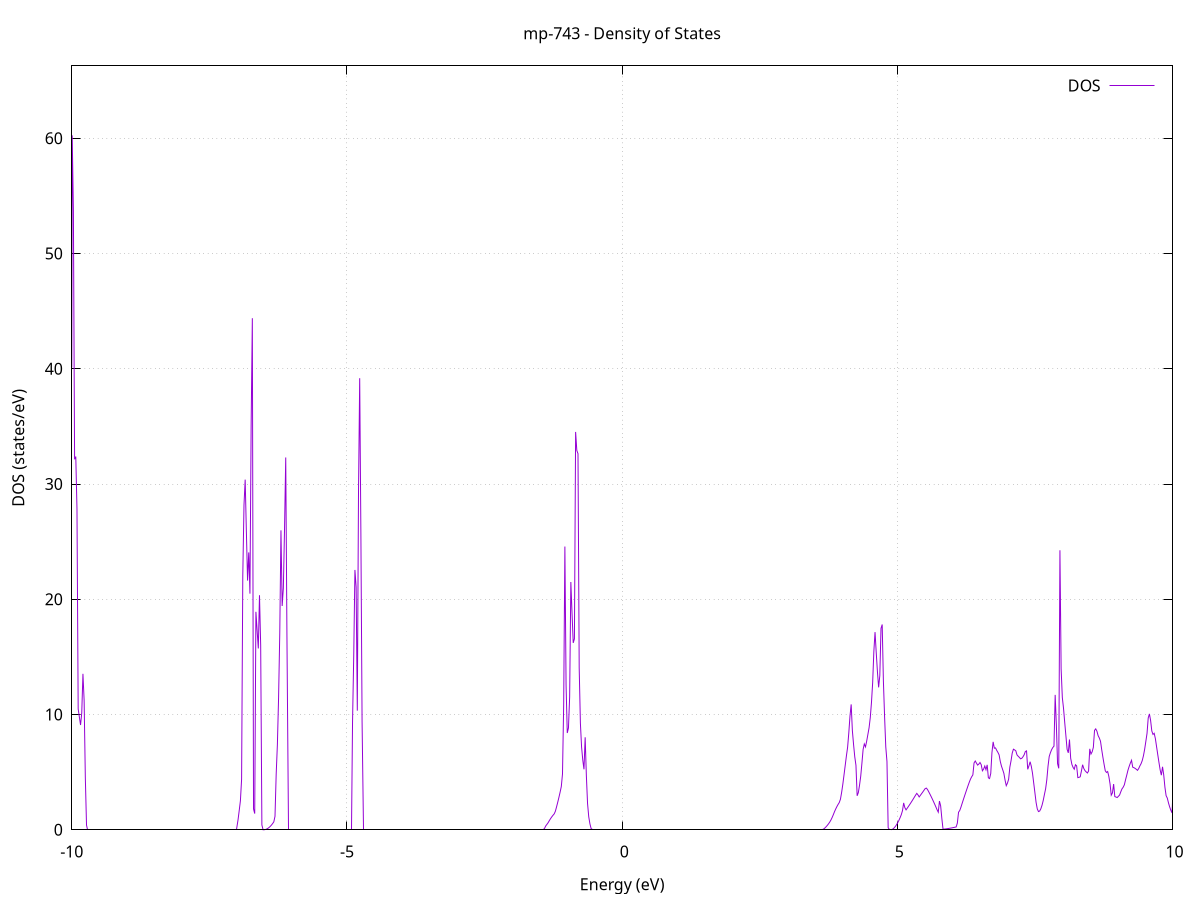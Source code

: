 set title 'mp-743 - Density of States'
set xlabel 'Energy (eV)'
set ylabel 'DOS (states/eV)'
set grid
set xrange [-10:10]
set yrange [0:66.291]
set xzeroaxis lt -1
set terminal png size 800,600
set output 'mp-743_dos_gnuplot.png'
plot '-' using 1:2 with lines title 'DOS'
-27.809800 0.000000
-27.788100 0.000000
-27.766500 0.000000
-27.744800 0.000000
-27.723100 0.000000
-27.701400 0.000000
-27.679800 0.000000
-27.658100 0.000000
-27.636400 0.000000
-27.614700 0.000000
-27.593100 0.000000
-27.571400 0.000000
-27.549700 0.000000
-27.528000 0.000000
-27.506400 0.000000
-27.484700 0.000000
-27.463000 0.000000
-27.441300 0.000000
-27.419700 0.000000
-27.398000 0.000000
-27.376300 0.000000
-27.354600 0.000000
-27.332900 0.000000
-27.311300 0.000000
-27.289600 0.000000
-27.267900 0.000000
-27.246200 0.000000
-27.224600 0.000000
-27.202900 0.000000
-27.181200 0.000000
-27.159500 0.000000
-27.137900 0.000000
-27.116200 0.000000
-27.094500 0.000000
-27.072800 0.000000
-27.051200 0.000000
-27.029500 0.000000
-27.007800 0.000000
-26.986100 0.000000
-26.964500 0.000000
-26.942800 0.000000
-26.921100 0.000000
-26.899400 0.000000
-26.877800 0.000000
-26.856100 0.000000
-26.834400 0.000000
-26.812700 0.000000
-26.791100 0.000000
-26.769400 0.000000
-26.747700 0.000000
-26.726000 0.000000
-26.704400 0.000000
-26.682700 0.000000
-26.661000 0.000000
-26.639300 0.000000
-26.617700 0.000000
-26.596000 0.000000
-26.574300 0.000000
-26.552600 0.000000
-26.531000 0.000000
-26.509300 0.000000
-26.487600 0.000000
-26.465900 0.000000
-26.444300 0.000000
-26.422600 0.000000
-26.400900 0.000000
-26.379200 0.000000
-26.357500 0.000000
-26.335900 0.000000
-26.314200 0.000000
-26.292500 0.000000
-26.270800 0.000000
-26.249200 0.000000
-26.227500 0.000000
-26.205800 0.000000
-26.184100 0.000000
-26.162500 0.000000
-26.140800 0.000000
-26.119100 0.000000
-26.097400 0.000000
-26.075800 0.000000
-26.054100 0.000000
-26.032400 0.000000
-26.010700 0.000000
-25.989100 0.000000
-25.967400 0.000000
-25.945700 0.000000
-25.924000 0.000000
-25.902400 0.000000
-25.880700 0.000000
-25.859000 0.000000
-25.837300 2.807700
-25.815700 62.723600
-25.794000 131.332900
-25.772300 0.000000
-25.750600 0.000000
-25.729000 0.000000
-25.707300 0.000000
-25.685600 0.000000
-25.663900 0.000000
-25.642300 0.000000
-25.620600 0.000000
-25.598900 0.000000
-25.577200 0.000000
-25.555600 0.000000
-25.533900 0.000000
-25.512200 0.000000
-25.490500 0.000000
-25.468900 0.000000
-25.447200 0.000000
-25.425500 0.000000
-25.403800 0.000000
-25.382200 0.000000
-25.360500 0.000000
-25.338800 0.000000
-25.317100 0.000000
-25.295400 0.000000
-25.273800 0.000000
-25.252100 0.000000
-25.230400 0.000000
-25.208700 0.000000
-25.187100 0.000000
-25.165400 0.000000
-25.143700 0.000000
-25.122000 0.000000
-25.100400 0.000000
-25.078700 0.000000
-25.057000 0.000000
-25.035300 0.000000
-25.013700 0.000000
-24.992000 0.000000
-24.970300 0.000000
-24.948600 0.000000
-24.927000 0.000000
-24.905300 0.000000
-24.883600 0.000000
-24.861900 0.000000
-24.840300 0.000000
-24.818600 0.000000
-24.796900 0.000000
-24.775200 0.000000
-24.753600 0.000000
-24.731900 0.000000
-24.710200 0.000000
-24.688500 0.000000
-24.666900 0.000000
-24.645200 0.000000
-24.623500 0.000000
-24.601800 0.000000
-24.580200 0.000000
-24.558500 0.000000
-24.536800 0.000000
-24.515100 0.000000
-24.493500 0.000000
-24.471800 0.000000
-24.450100 0.000000
-24.428400 0.000000
-24.406800 0.000000
-24.385100 0.000000
-24.363400 0.000000
-24.341700 0.000000
-24.320000 0.000000
-24.298400 0.000000
-24.276700 0.000000
-24.255000 0.000000
-24.233300 0.000000
-24.211700 0.000000
-24.190000 0.000000
-24.168300 0.000000
-24.146600 0.000000
-24.125000 0.000000
-24.103300 0.000000
-24.081600 0.000000
-24.059900 0.000000
-24.038300 0.000000
-24.016600 0.000000
-23.994900 0.000000
-23.973200 0.000000
-23.951600 0.000000
-23.929900 0.000000
-23.908200 0.000000
-23.886500 0.000000
-23.864900 0.000000
-23.843200 0.000000
-23.821500 0.000000
-23.799800 0.000000
-23.778200 0.000000
-23.756500 0.000000
-23.734800 0.000000
-23.713100 0.000000
-23.691500 0.000000
-23.669800 0.000000
-23.648100 0.000000
-23.626400 0.000000
-23.604800 0.000000
-23.583100 0.000000
-23.561400 0.000000
-23.539700 0.000000
-23.518100 0.000000
-23.496400 0.000000
-23.474700 0.000000
-23.453000 0.000000
-23.431400 0.000000
-23.409700 0.000000
-23.388000 0.000000
-23.366300 0.000000
-23.344600 0.000000
-23.323000 0.000000
-23.301300 0.000000
-23.279600 0.000000
-23.257900 0.000000
-23.236300 0.000000
-23.214600 0.000000
-23.192900 0.000000
-23.171200 0.000000
-23.149600 0.000000
-23.127900 0.000000
-23.106200 0.000000
-23.084500 0.000000
-23.062900 0.000000
-23.041200 0.000000
-23.019500 0.000000
-22.997800 0.000000
-22.976200 0.000000
-22.954500 0.000000
-22.932800 0.000000
-22.911100 0.000000
-22.889500 0.000000
-22.867800 0.000000
-22.846100 0.000000
-22.824400 0.000000
-22.802800 0.000000
-22.781100 0.000000
-22.759400 0.000000
-22.737700 0.000000
-22.716100 0.000000
-22.694400 0.000000
-22.672700 0.000000
-22.651000 0.000000
-22.629400 0.000000
-22.607700 0.000000
-22.586000 0.000000
-22.564300 0.000000
-22.542700 0.000000
-22.521000 0.000000
-22.499300 0.004400
-22.477600 143.098100
-22.456000 0.000000
-22.434300 0.000000
-22.412600 0.000000
-22.390900 0.000000
-22.369200 0.000000
-22.347600 0.000000
-22.325900 0.000000
-22.304200 0.000000
-22.282500 0.000000
-22.260900 0.000000
-22.239200 0.000000
-22.217500 0.000000
-22.195800 0.000000
-22.174200 0.000000
-22.152500 0.000000
-22.130800 0.000000
-22.109100 0.000000
-22.087500 0.000000
-22.065800 0.000000
-22.044100 0.000000
-22.022400 0.000000
-22.000800 0.000000
-21.979100 0.000000
-21.957400 0.000000
-21.935700 0.000000
-21.914100 0.000000
-21.892400 0.000000
-21.870700 0.000000
-21.849000 0.000000
-21.827400 0.000000
-21.805700 0.000000
-21.784000 0.000000
-21.762300 0.000000
-21.740700 0.000000
-21.719000 0.000000
-21.697300 0.000000
-21.675600 0.000000
-21.654000 0.000000
-21.632300 0.000000
-21.610600 0.000000
-21.588900 0.000000
-21.567300 0.000000
-21.545600 0.000000
-21.523900 0.000000
-21.502200 0.000000
-21.480600 0.000000
-21.458900 0.000000
-21.437200 0.000000
-21.415500 0.000000
-21.393800 0.000000
-21.372200 0.000000
-21.350500 0.000000
-21.328800 0.000000
-21.307100 0.000000
-21.285500 0.000000
-21.263800 0.000000
-21.242100 0.000000
-21.220400 0.000000
-21.198800 0.000000
-21.177100 0.000000
-21.155400 0.000000
-21.133700 0.000000
-21.112100 0.000000
-21.090400 0.000000
-21.068700 0.000000
-21.047000 0.000000
-21.025400 0.000000
-21.003700 0.000000
-20.982000 0.000000
-20.960300 0.000000
-20.938700 0.000000
-20.917000 0.000000
-20.895300 0.000000
-20.873600 0.000000
-20.852000 0.000000
-20.830300 0.000000
-20.808600 0.000000
-20.786900 0.000000
-20.765300 0.000000
-20.743600 0.000000
-20.721900 0.000000
-20.700200 0.000000
-20.678600 0.000000
-20.656900 0.000000
-20.635200 0.000000
-20.613500 0.000000
-20.591900 0.000000
-20.570200 0.000000
-20.548500 0.000000
-20.526800 0.000000
-20.505200 0.000000
-20.483500 0.000000
-20.461800 0.000000
-20.440100 0.000000
-20.418400 0.000000
-20.396800 0.000000
-20.375100 0.000000
-20.353400 0.000000
-20.331700 0.000000
-20.310100 0.000000
-20.288400 0.000000
-20.266700 0.000000
-20.245000 0.000000
-20.223400 0.000000
-20.201700 0.000000
-20.180000 0.000000
-20.158300 0.000000
-20.136700 0.000000
-20.115000 0.000000
-20.093300 0.000000
-20.071600 0.000000
-20.050000 0.000000
-20.028300 0.000000
-20.006600 0.000000
-19.984900 0.000000
-19.963300 0.000000
-19.941600 0.000000
-19.919900 0.000000
-19.898200 0.000000
-19.876600 0.000000
-19.854900 0.000000
-19.833200 0.000000
-19.811500 0.000000
-19.789900 0.000000
-19.768200 0.000000
-19.746500 0.000000
-19.724800 0.000000
-19.703200 0.000000
-19.681500 0.000000
-19.659800 0.000000
-19.638100 0.000000
-19.616500 0.000000
-19.594800 0.000000
-19.573100 0.000000
-19.551400 0.000000
-19.529800 0.000000
-19.508100 0.000000
-19.486400 0.000000
-19.464700 0.000000
-19.443100 0.000000
-19.421400 0.000000
-19.399700 0.000000
-19.378000 0.000000
-19.356300 0.000000
-19.334700 0.000000
-19.313000 0.000000
-19.291300 0.000000
-19.269600 0.000000
-19.248000 0.000000
-19.226300 0.000000
-19.204600 0.000000
-19.182900 0.000000
-19.161300 0.000000
-19.139600 0.000000
-19.117900 0.000000
-19.096200 0.000000
-19.074600 0.000000
-19.052900 0.000000
-19.031200 0.000000
-19.009500 0.000000
-18.987900 0.000000
-18.966200 0.000000
-18.944500 0.000000
-18.922800 0.000000
-18.901200 0.000000
-18.879500 0.000000
-18.857800 0.000000
-18.836100 0.000000
-18.814500 0.000000
-18.792800 0.000000
-18.771100 0.000000
-18.749400 0.000000
-18.727800 0.000000
-18.706100 0.000000
-18.684400 0.000000
-18.662700 0.000000
-18.641100 0.000000
-18.619400 0.000000
-18.597700 0.000000
-18.576000 0.000000
-18.554400 0.000000
-18.532700 0.000000
-18.511000 0.000000
-18.489300 0.000000
-18.467700 0.000000
-18.446000 0.000000
-18.424300 0.000000
-18.402600 0.000000
-18.380900 0.000000
-18.359300 0.000000
-18.337600 0.000000
-18.315900 0.000000
-18.294200 0.000000
-18.272600 0.000000
-18.250900 0.000000
-18.229200 0.000000
-18.207500 0.000000
-18.185900 0.000000
-18.164200 0.000000
-18.142500 0.000000
-18.120800 0.000000
-18.099200 0.000000
-18.077500 0.000000
-18.055800 0.000000
-18.034100 0.000000
-18.012500 0.000000
-17.990800 0.000000
-17.969100 0.000000
-17.947400 0.000000
-17.925800 0.000000
-17.904100 0.000000
-17.882400 0.000000
-17.860700 0.000000
-17.839100 0.000000
-17.817400 0.000000
-17.795700 0.000000
-17.774000 0.000000
-17.752400 0.000000
-17.730700 0.000000
-17.709000 0.000000
-17.687300 0.000000
-17.665700 0.000000
-17.644000 0.000000
-17.622300 0.000000
-17.600600 0.000000
-17.579000 0.000000
-17.557300 0.000000
-17.535600 0.000000
-17.513900 0.000000
-17.492300 0.000000
-17.470600 0.000000
-17.448900 0.000000
-17.427200 0.000000
-17.405500 0.000000
-17.383900 0.000000
-17.362200 0.000000
-17.340500 0.000000
-17.318800 0.000000
-17.297200 0.000000
-17.275500 0.000000
-17.253800 0.000000
-17.232100 0.000000
-17.210500 0.000000
-17.188800 0.000000
-17.167100 0.000000
-17.145400 0.000000
-17.123800 0.000000
-17.102100 0.000000
-17.080400 0.000000
-17.058700 0.000000
-17.037100 0.000000
-17.015400 0.000000
-16.993700 0.000000
-16.972000 0.000000
-16.950400 0.000000
-16.928700 0.000000
-16.907000 0.000000
-16.885300 0.000000
-16.863700 0.000000
-16.842000 0.000000
-16.820300 0.000000
-16.798600 0.000000
-16.777000 0.000000
-16.755300 0.000000
-16.733600 0.000000
-16.711900 0.000000
-16.690300 0.000000
-16.668600 0.000000
-16.646900 0.000000
-16.625200 0.000000
-16.603600 0.000000
-16.581900 0.000000
-16.560200 0.000000
-16.538500 0.000000
-16.516900 0.000000
-16.495200 0.000000
-16.473500 0.000000
-16.451800 0.000000
-16.430100 0.000000
-16.408500 0.000000
-16.386800 0.000000
-16.365100 0.000000
-16.343400 0.000000
-16.321800 0.000000
-16.300100 0.000000
-16.278400 0.000000
-16.256700 0.000000
-16.235100 0.000000
-16.213400 0.000000
-16.191700 0.000000
-16.170000 0.000000
-16.148400 0.000000
-16.126700 0.000000
-16.105000 0.000000
-16.083300 0.000000
-16.061700 0.000000
-16.040000 0.000000
-16.018300 0.000000
-15.996600 0.000000
-15.975000 0.000000
-15.953300 0.000000
-15.931600 0.000000
-15.909900 0.000000
-15.888300 0.000000
-15.866600 0.000000
-15.844900 0.000000
-15.823200 0.000000
-15.801600 0.000000
-15.779900 0.000000
-15.758200 0.000000
-15.736500 0.000000
-15.714900 0.000000
-15.693200 0.000000
-15.671500 0.000000
-15.649800 0.000000
-15.628200 0.000000
-15.606500 0.000000
-15.584800 0.000000
-15.563100 0.000000
-15.541500 0.000000
-15.519800 0.000000
-15.498100 0.000000
-15.476400 0.000000
-15.454700 0.000000
-15.433100 0.000000
-15.411400 0.000000
-15.389700 0.000000
-15.368000 0.000000
-15.346400 0.000000
-15.324700 0.000000
-15.303000 0.000000
-15.281300 0.000000
-15.259700 0.000000
-15.238000 0.000000
-15.216300 0.000000
-15.194600 0.000000
-15.173000 0.000000
-15.151300 0.000000
-15.129600 0.000000
-15.107900 0.000000
-15.086300 0.000000
-15.064600 0.000000
-15.042900 0.000000
-15.021200 0.000000
-14.999600 0.000000
-14.977900 0.000000
-14.956200 0.000000
-14.934500 0.000000
-14.912900 0.000000
-14.891200 0.000000
-14.869500 0.000000
-14.847800 0.000000
-14.826200 0.000000
-14.804500 0.000000
-14.782800 0.000000
-14.761100 0.000000
-14.739500 0.000000
-14.717800 0.000000
-14.696100 0.000000
-14.674400 0.000000
-14.652800 0.000000
-14.631100 0.000000
-14.609400 0.000000
-14.587700 0.000000
-14.566100 0.000000
-14.544400 0.000000
-14.522700 0.000000
-14.501000 0.000000
-14.479300 0.000000
-14.457700 0.000000
-14.436000 0.000000
-14.414300 0.000000
-14.392600 0.000000
-14.371000 0.000000
-14.349300 0.000000
-14.327600 0.000000
-14.305900 0.000000
-14.284300 0.000000
-14.262600 0.000000
-14.240900 0.000000
-14.219200 0.000000
-14.197600 0.000000
-14.175900 0.000000
-14.154200 0.000000
-14.132500 0.000000
-14.110900 0.000000
-14.089200 0.000000
-14.067500 0.000000
-14.045800 0.000000
-14.024200 0.000000
-14.002500 0.000000
-13.980800 0.000000
-13.959100 0.000000
-13.937500 0.000000
-13.915800 0.000000
-13.894100 0.000000
-13.872400 0.000000
-13.850800 0.000000
-13.829100 0.000000
-13.807400 0.000000
-13.785700 0.000000
-13.764100 0.000000
-13.742400 0.000000
-13.720700 0.000000
-13.699000 0.000000
-13.677400 0.000000
-13.655700 0.000000
-13.634000 0.000000
-13.612300 0.000000
-13.590700 0.000000
-13.569000 0.000000
-13.547300 0.000000
-13.525600 0.000000
-13.504000 0.000000
-13.482300 0.000000
-13.460600 0.000000
-13.438900 0.000000
-13.417200 0.000000
-13.395600 0.000000
-13.373900 0.000000
-13.352200 0.000000
-13.330500 0.000000
-13.308900 0.000000
-13.287200 0.000000
-13.265500 0.000000
-13.243800 0.000000
-13.222200 0.000000
-13.200500 0.000000
-13.178800 0.000000
-13.157100 0.000000
-13.135500 0.000000
-13.113800 0.000000
-13.092100 0.000000
-13.070400 0.000000
-13.048800 0.000000
-13.027100 0.000000
-13.005400 0.000000
-12.983700 0.000000
-12.962100 0.000000
-12.940400 0.000000
-12.918700 0.000000
-12.897000 0.000000
-12.875400 0.000000
-12.853700 0.000000
-12.832000 0.000000
-12.810300 0.000000
-12.788700 0.000000
-12.767000 0.000000
-12.745300 0.000000
-12.723600 0.000000
-12.702000 0.000000
-12.680300 0.000000
-12.658600 0.000000
-12.636900 0.000000
-12.615300 0.000000
-12.593600 0.000000
-12.571900 0.000000
-12.550200 0.000000
-12.528600 0.000000
-12.506900 0.000000
-12.485200 0.000000
-12.463500 0.000000
-12.441800 0.000000
-12.420200 0.000000
-12.398500 0.000000
-12.376800 0.000000
-12.355100 0.000000
-12.333500 0.000000
-12.311800 0.000000
-12.290100 0.000000
-12.268400 0.000000
-12.246800 0.000000
-12.225100 0.000000
-12.203400 0.000000
-12.181700 0.000000
-12.160100 0.000000
-12.138400 0.000000
-12.116700 0.000000
-12.095000 0.000000
-12.073400 0.000000
-12.051700 0.000000
-12.030000 0.000000
-12.008300 0.000000
-11.986700 0.000000
-11.965000 0.000000
-11.943300 0.000000
-11.921600 0.000000
-11.900000 0.000000
-11.878300 0.000000
-11.856600 0.000000
-11.834900 0.000000
-11.813300 0.000000
-11.791600 0.000000
-11.769900 0.000000
-11.748200 0.000000
-11.726600 0.000000
-11.704900 0.000000
-11.683200 0.000000
-11.661500 0.000000
-11.639900 0.000000
-11.618200 0.000000
-11.596500 0.000000
-11.574800 0.000000
-11.553200 0.000000
-11.531500 0.000000
-11.509800 0.000000
-11.488100 0.000000
-11.466400 0.000000
-11.444800 0.000000
-11.423100 0.000000
-11.401400 0.000000
-11.379700 0.000000
-11.358100 0.000000
-11.336400 0.000000
-11.314700 0.000000
-11.293000 0.000000
-11.271400 0.000000
-11.249700 0.000000
-11.228000 0.000000
-11.206300 0.000000
-11.184700 0.000000
-11.163000 0.000000
-11.141300 0.000000
-11.119600 0.000000
-11.098000 0.000000
-11.076300 0.000000
-11.054600 0.000000
-11.032900 0.000000
-11.011300 0.000000
-10.989600 0.000000
-10.967900 0.000000
-10.946200 0.000000
-10.924600 0.000000
-10.902900 0.000000
-10.881200 0.000000
-10.859500 0.000000
-10.837900 0.000000
-10.816200 0.000000
-10.794500 0.000000
-10.772800 0.000000
-10.751200 0.000000
-10.729500 0.000000
-10.707800 0.000000
-10.686100 0.000000
-10.664500 0.000000
-10.642800 0.000000
-10.621100 0.000000
-10.599400 0.000000
-10.577800 0.000000
-10.556100 0.000000
-10.534400 0.000000
-10.512700 0.000000
-10.491000 0.000000
-10.469400 0.000000
-10.447700 0.000000
-10.426000 0.000000
-10.404300 0.000000
-10.382700 0.445900
-10.361000 2.467900
-10.339300 6.787600
-10.317600 9.814800
-10.296000 11.823100
-10.274300 10.196900
-10.252600 8.983300
-10.230900 9.672000
-10.209300 10.378800
-10.187600 10.873900
-10.165900 8.302700
-10.144200 12.311100
-10.122600 23.292300
-10.100900 29.609100
-10.079200 32.214600
-10.057500 45.650400
-10.035900 34.150900
-10.014200 2.244200
-9.992500 60.264400
-9.970800 53.717700
-9.949200 32.150900
-9.927500 32.384300
-9.905800 27.835200
-9.884100 10.488600
-9.862500 9.787600
-9.840800 9.090800
-9.819100 10.140200
-9.797400 13.535600
-9.775800 11.225600
-9.754100 4.539800
-9.732400 0.400900
-9.710700 0.000000
-9.689100 0.000000
-9.667400 0.000000
-9.645700 0.000000
-9.624000 0.000000
-9.602400 0.000000
-9.580700 0.000000
-9.559000 0.000000
-9.537300 0.000000
-9.515600 0.000000
-9.494000 0.000000
-9.472300 0.000000
-9.450600 0.000000
-9.428900 0.000000
-9.407300 0.000000
-9.385600 0.000000
-9.363900 0.000000
-9.342200 0.000000
-9.320600 0.000000
-9.298900 0.000000
-9.277200 0.000000
-9.255500 0.000000
-9.233900 0.000000
-9.212200 0.000000
-9.190500 0.000000
-9.168800 0.000000
-9.147200 0.000000
-9.125500 0.000000
-9.103800 0.000000
-9.082100 0.000000
-9.060500 0.000000
-9.038800 0.000000
-9.017100 0.000000
-8.995400 0.000000
-8.973800 0.000000
-8.952100 0.000000
-8.930400 0.000000
-8.908700 0.000000
-8.887100 0.000000
-8.865400 0.000000
-8.843700 0.000000
-8.822000 0.000000
-8.800400 0.000000
-8.778700 0.000000
-8.757000 0.000000
-8.735300 0.000000
-8.713700 0.000000
-8.692000 0.000000
-8.670300 0.000000
-8.648600 0.000000
-8.627000 0.000000
-8.605300 0.000000
-8.583600 0.000000
-8.561900 0.000000
-8.540200 0.000000
-8.518600 0.000000
-8.496900 0.000000
-8.475200 0.000000
-8.453500 0.000000
-8.431900 0.000000
-8.410200 0.000000
-8.388500 0.000000
-8.366800 0.000000
-8.345200 0.000000
-8.323500 0.000000
-8.301800 0.000000
-8.280100 0.000000
-8.258500 0.000000
-8.236800 0.000000
-8.215100 0.000000
-8.193400 0.000000
-8.171800 0.000000
-8.150100 0.000000
-8.128400 0.000000
-8.106700 0.000000
-8.085100 0.000000
-8.063400 0.000000
-8.041700 0.000000
-8.020000 0.000000
-7.998400 0.000000
-7.976700 0.000000
-7.955000 0.000000
-7.933300 0.000000
-7.911700 0.000000
-7.890000 0.000000
-7.868300 0.000000
-7.846600 0.000000
-7.825000 0.000000
-7.803300 0.000000
-7.781600 0.000000
-7.759900 0.000000
-7.738300 0.000000
-7.716600 0.000000
-7.694900 0.000000
-7.673200 0.000000
-7.651600 0.000000
-7.629900 0.000000
-7.608200 0.000000
-7.586500 0.000000
-7.564900 0.000000
-7.543200 0.000000
-7.521500 0.000000
-7.499800 0.000000
-7.478100 0.000000
-7.456500 0.000000
-7.434800 0.000000
-7.413100 0.000000
-7.391400 0.000000
-7.369800 0.000000
-7.348100 0.000000
-7.326400 0.000000
-7.304700 0.000000
-7.283100 0.000000
-7.261400 0.000000
-7.239700 0.000000
-7.218000 0.000000
-7.196400 0.000000
-7.174700 0.000000
-7.153000 0.000000
-7.131300 0.000000
-7.109700 0.000000
-7.088000 0.000000
-7.066300 0.000000
-7.044600 0.000000
-7.023000 0.000000
-7.001300 0.000000
-6.979600 0.852700
-6.957900 1.671200
-6.936300 2.512100
-6.914600 4.379800
-6.892900 22.067800
-6.871200 28.168600
-6.849600 30.388300
-6.827900 25.912200
-6.806200 21.622500
-6.784500 24.071000
-6.762900 20.492000
-6.741200 35.085700
-6.719500 44.392200
-6.697800 1.804500
-6.676200 1.404200
-6.654500 18.915500
-6.632800 17.319600
-6.611100 15.735500
-6.589500 20.357500
-6.567800 15.991200
-6.546100 0.421200
-6.524400 0.000000
-6.502700 0.003600
-6.481100 0.024500
-6.459400 0.063800
-6.437700 0.121600
-6.416000 0.197900
-6.394400 0.292600
-6.372700 0.405900
-6.351000 0.537600
-6.329300 0.687900
-6.307700 1.167500
-6.286000 4.846700
-6.264300 7.400100
-6.242600 11.462100
-6.221000 17.075300
-6.199300 25.987600
-6.177600 19.420700
-6.155900 20.976700
-6.134300 26.144800
-6.112600 32.310400
-6.090900 16.893600
-6.069200 0.000000
-6.047600 0.000000
-6.025900 0.000000
-6.004200 0.000000
-5.982500 0.000000
-5.960900 0.000000
-5.939200 0.000000
-5.917500 0.000000
-5.895800 0.000000
-5.874200 0.000000
-5.852500 0.000000
-5.830800 0.000000
-5.809100 0.000000
-5.787500 0.000000
-5.765800 0.000000
-5.744100 0.000000
-5.722400 0.000000
-5.700800 0.000000
-5.679100 0.000000
-5.657400 0.000000
-5.635700 0.000000
-5.614100 0.000000
-5.592400 0.000000
-5.570700 0.000000
-5.549000 0.000000
-5.527300 0.000000
-5.505700 0.000000
-5.484000 0.000000
-5.462300 0.000000
-5.440600 0.000000
-5.419000 0.000000
-5.397300 0.000000
-5.375600 0.000000
-5.353900 0.000000
-5.332300 0.000000
-5.310600 0.000000
-5.288900 0.000000
-5.267200 0.000000
-5.245600 0.000000
-5.223900 0.000000
-5.202200 0.000000
-5.180500 0.000000
-5.158900 0.000000
-5.137200 0.000000
-5.115500 0.000000
-5.093800 0.000000
-5.072200 0.000000
-5.050500 0.000000
-5.028800 0.000000
-5.007100 0.000000
-4.985500 0.000000
-4.963800 0.000000
-4.942100 0.000000
-4.920400 0.000000
-4.898800 9.351000
-4.877100 15.099700
-4.855400 22.549200
-4.833700 21.054100
-4.812100 10.336900
-4.790400 29.273400
-4.768700 39.189100
-4.747000 25.633600
-4.725400 9.389800
-4.703700 0.000000
-4.682000 0.000000
-4.660300 0.000000
-4.638700 0.000000
-4.617000 0.000000
-4.595300 0.000000
-4.573600 0.000000
-4.551900 0.000000
-4.530300 0.000000
-4.508600 0.000000
-4.486900 0.000000
-4.465200 0.000000
-4.443600 0.000000
-4.421900 0.000000
-4.400200 0.000000
-4.378500 0.000000
-4.356900 0.000000
-4.335200 0.000000
-4.313500 0.000000
-4.291800 0.000000
-4.270200 0.000000
-4.248500 0.000000
-4.226800 0.000000
-4.205100 0.000000
-4.183500 0.000000
-4.161800 0.000000
-4.140100 0.000000
-4.118400 0.000000
-4.096800 0.000000
-4.075100 0.000000
-4.053400 0.000000
-4.031700 0.000000
-4.010100 0.000000
-3.988400 0.000000
-3.966700 0.000000
-3.945000 0.000000
-3.923400 0.000000
-3.901700 0.000000
-3.880000 0.000000
-3.858300 0.000000
-3.836700 0.000000
-3.815000 0.000000
-3.793300 0.000000
-3.771600 0.000000
-3.750000 0.000000
-3.728300 0.000000
-3.706600 0.000000
-3.684900 0.000000
-3.663300 0.000000
-3.641600 0.000000
-3.619900 0.000000
-3.598200 0.000000
-3.576500 0.000000
-3.554900 0.000000
-3.533200 0.000000
-3.511500 0.000000
-3.489800 0.000000
-3.468200 0.000000
-3.446500 0.000000
-3.424800 0.000000
-3.403100 0.000000
-3.381500 0.000000
-3.359800 0.000000
-3.338100 0.000000
-3.316400 0.000000
-3.294800 0.000000
-3.273100 0.000000
-3.251400 0.000000
-3.229700 0.000000
-3.208100 0.000000
-3.186400 0.000000
-3.164700 0.000000
-3.143000 0.000000
-3.121400 0.000000
-3.099700 0.000000
-3.078000 0.000000
-3.056300 0.000000
-3.034700 0.000000
-3.013000 0.000000
-2.991300 0.000000
-2.969600 0.000000
-2.948000 0.000000
-2.926300 0.000000
-2.904600 0.000000
-2.882900 0.000000
-2.861300 0.000000
-2.839600 0.000000
-2.817900 0.000000
-2.796200 0.000000
-2.774600 0.000000
-2.752900 0.000000
-2.731200 0.000000
-2.709500 0.000000
-2.687900 0.000000
-2.666200 0.000000
-2.644500 0.000000
-2.622800 0.000000
-2.601100 0.000000
-2.579500 0.000000
-2.557800 0.000000
-2.536100 0.000000
-2.514400 0.000000
-2.492800 0.000000
-2.471100 0.000000
-2.449400 0.000000
-2.427700 0.000000
-2.406100 0.000000
-2.384400 0.000000
-2.362700 0.000000
-2.341000 0.000000
-2.319400 0.000000
-2.297700 0.000000
-2.276000 0.000000
-2.254300 0.000000
-2.232700 0.000000
-2.211000 0.000000
-2.189300 0.000000
-2.167600 0.000000
-2.146000 0.000000
-2.124300 0.000000
-2.102600 0.000000
-2.080900 0.000000
-2.059300 0.000000
-2.037600 0.000000
-2.015900 0.000000
-1.994200 0.000000
-1.972600 0.000000
-1.950900 0.000000
-1.929200 0.000000
-1.907500 0.000000
-1.885900 0.000000
-1.864200 0.000000
-1.842500 0.000000
-1.820800 0.000000
-1.799200 0.000000
-1.777500 0.000000
-1.755800 0.000000
-1.734100 0.000000
-1.712500 0.000000
-1.690800 0.000000
-1.669100 0.000000
-1.647400 0.000000
-1.625800 0.000000
-1.604100 0.000000
-1.582400 0.000000
-1.560700 0.000000
-1.539000 0.000000
-1.517400 0.000000
-1.495700 0.000000
-1.474000 0.000000
-1.452300 0.000000
-1.430700 0.000000
-1.409000 0.136000
-1.387300 0.340000
-1.365600 0.476800
-1.344000 0.621300
-1.322300 0.802500
-1.300600 0.968200
-1.278900 1.118300
-1.257300 1.252800
-1.235600 1.371700
-1.213900 1.597700
-1.192200 1.979600
-1.170600 2.384300
-1.148900 2.811800
-1.127200 3.262000
-1.105500 3.751300
-1.083900 4.838600
-1.062200 10.891600
-1.040500 24.580000
-1.018800 12.551100
-0.997200 8.398800
-0.975500 8.832400
-0.953800 11.533300
-0.932100 21.501300
-0.910500 18.800800
-0.888800 16.216300
-0.867100 16.568900
-0.845400 34.525800
-0.823800 32.923800
-0.802100 32.633400
-0.780400 14.069300
-0.758700 9.263700
-0.737100 7.179000
-0.715400 6.045200
-0.693700 5.248100
-0.672000 8.025000
-0.650400 4.722500
-0.628700 2.291300
-0.607000 1.128600
-0.585300 0.512200
-0.563600 0.105900
-0.542000 0.000000
-0.520300 0.000000
-0.498600 0.000000
-0.476900 0.000000
-0.455300 0.000000
-0.433600 0.000000
-0.411900 0.000000
-0.390200 0.000000
-0.368600 0.000000
-0.346900 0.000000
-0.325200 0.000000
-0.303500 0.000000
-0.281900 0.000000
-0.260200 0.000000
-0.238500 0.000000
-0.216800 0.000000
-0.195200 0.000000
-0.173500 0.000000
-0.151800 0.000000
-0.130100 0.000000
-0.108500 0.000000
-0.086800 0.000000
-0.065100 0.000000
-0.043400 0.000000
-0.021800 0.000000
-0.000100 0.000000
0.021600 0.000000
0.043300 0.000000
0.064900 0.000000
0.086600 0.000000
0.108300 0.000000
0.130000 0.000000
0.151600 0.000000
0.173300 0.000000
0.195000 0.000000
0.216700 0.000000
0.238300 0.000000
0.260000 0.000000
0.281700 0.000000
0.303400 0.000000
0.325000 0.000000
0.346700 0.000000
0.368400 0.000000
0.390100 0.000000
0.411800 0.000000
0.433400 0.000000
0.455100 0.000000
0.476800 0.000000
0.498500 0.000000
0.520100 0.000000
0.541800 0.000000
0.563500 0.000000
0.585200 0.000000
0.606800 0.000000
0.628500 0.000000
0.650200 0.000000
0.671900 0.000000
0.693500 0.000000
0.715200 0.000000
0.736900 0.000000
0.758600 0.000000
0.780200 0.000000
0.801900 0.000000
0.823600 0.000000
0.845300 0.000000
0.866900 0.000000
0.888600 0.000000
0.910300 0.000000
0.932000 0.000000
0.953600 0.000000
0.975300 0.000000
0.997000 0.000000
1.018700 0.000000
1.040300 0.000000
1.062000 0.000000
1.083700 0.000000
1.105400 0.000000
1.127000 0.000000
1.148700 0.000000
1.170400 0.000000
1.192100 0.000000
1.213700 0.000000
1.235400 0.000000
1.257100 0.000000
1.278800 0.000000
1.300400 0.000000
1.322100 0.000000
1.343800 0.000000
1.365500 0.000000
1.387200 0.000000
1.408800 0.000000
1.430500 0.000000
1.452200 0.000000
1.473900 0.000000
1.495500 0.000000
1.517200 0.000000
1.538900 0.000000
1.560600 0.000000
1.582200 0.000000
1.603900 0.000000
1.625600 0.000000
1.647300 0.000000
1.668900 0.000000
1.690600 0.000000
1.712300 0.000000
1.734000 0.000000
1.755600 0.000000
1.777300 0.000000
1.799000 0.000000
1.820700 0.000000
1.842300 0.000000
1.864000 0.000000
1.885700 0.000000
1.907400 0.000000
1.929000 0.000000
1.950700 0.000000
1.972400 0.000000
1.994100 0.000000
2.015700 0.000000
2.037400 0.000000
2.059100 0.000000
2.080800 0.000000
2.102400 0.000000
2.124100 0.000000
2.145800 0.000000
2.167500 0.000000
2.189100 0.000000
2.210800 0.000000
2.232500 0.000000
2.254200 0.000000
2.275800 0.000000
2.297500 0.000000
2.319200 0.000000
2.340900 0.000000
2.362600 0.000000
2.384200 0.000000
2.405900 0.000000
2.427600 0.000000
2.449300 0.000000
2.470900 0.000000
2.492600 0.000000
2.514300 0.000000
2.536000 0.000000
2.557600 0.000000
2.579300 0.000000
2.601000 0.000000
2.622700 0.000000
2.644300 0.000000
2.666000 0.000000
2.687700 0.000000
2.709400 0.000000
2.731000 0.000000
2.752700 0.000000
2.774400 0.000000
2.796100 0.000000
2.817700 0.000000
2.839400 0.000000
2.861100 0.000000
2.882800 0.000000
2.904400 0.000000
2.926100 0.000000
2.947800 0.000000
2.969500 0.000000
2.991100 0.000000
3.012800 0.000000
3.034500 0.000000
3.056200 0.000000
3.077800 0.000000
3.099500 0.000000
3.121200 0.000000
3.142900 0.000000
3.164500 0.000000
3.186200 0.000000
3.207900 0.000000
3.229600 0.000000
3.251200 0.000000
3.272900 0.000000
3.294600 0.000000
3.316300 0.000000
3.338000 0.000000
3.359600 0.000000
3.381300 0.000000
3.403000 0.000000
3.424700 0.000000
3.446300 0.000000
3.468000 0.000000
3.489700 0.000000
3.511400 0.000000
3.533000 0.000000
3.554700 0.000000
3.576400 0.000000
3.598100 0.000000
3.619700 0.000000
3.641400 0.000000
3.663100 0.069900
3.684800 0.159200
3.706400 0.263400
3.728100 0.382500
3.749800 0.516500
3.771500 0.665500
3.793100 0.843200
3.814800 1.055800
3.836500 1.301600
3.858200 1.564500
3.879800 1.797600
3.901500 2.008200
3.923200 2.196100
3.944900 2.361500
3.966500 2.652000
3.988200 3.248200
4.009900 3.954900
4.031600 4.767000
4.053200 5.584800
4.074900 6.411900
4.096600 7.158900
4.118300 8.407900
4.139900 9.867700
4.161600 10.880200
4.183300 8.597800
4.205000 7.398300
4.226600 6.334000
4.248300 5.596300
4.270000 2.947700
4.291700 3.227100
4.313300 3.863800
4.335000 4.648000
4.356700 5.775000
4.378400 6.970000
4.400100 7.447500
4.421700 7.191700
4.443400 7.692300
4.465100 8.273800
4.486800 8.854000
4.508400 9.729900
4.530100 11.036900
4.551800 12.752100
4.573500 15.472700
4.595100 17.152200
4.616800 15.374800
4.638500 13.723200
4.660200 12.360300
4.681800 13.378400
4.703500 17.477000
4.725200 17.814200
4.746900 12.921400
4.768500 9.827300
4.790200 7.199000
4.811900 5.916400
4.833600 0.175500
4.855200 0.000000
4.876900 0.000000
4.898600 0.014300
4.920300 0.068200
4.941900 0.161400
4.963600 0.284300
4.985300 0.434500
5.007000 0.612000
5.028600 0.816800
5.050300 1.048800
5.072000 1.308100
5.093700 1.656800
5.115300 2.331500
5.137000 1.917900
5.158700 1.727900
5.180400 1.874900
5.202000 2.025600
5.223700 2.180100
5.245400 2.338400
5.267100 2.500400
5.288700 2.666100
5.310400 2.835700
5.332100 3.006300
5.353800 3.159300
5.375500 3.025200
5.397100 2.850300
5.418800 2.989000
5.440500 3.130600
5.462200 3.275200
5.483800 3.422800
5.505500 3.570700
5.527200 3.616800
5.548900 3.490700
5.570500 3.298600
5.592200 3.098400
5.613900 2.890100
5.635600 2.673900
5.657200 2.450200
5.678900 2.219600
5.700600 1.982300
5.722300 1.738300
5.743900 1.525500
5.765600 2.491600
5.787300 2.076300
5.809000 0.981900
5.830600 0.049300
5.852300 0.061000
5.874000 0.074000
5.895700 0.088100
5.917300 0.103500
5.939000 0.120200
5.960700 0.138100
5.982400 0.157200
6.004000 0.177600
6.025700 0.199300
6.047400 0.222100
6.069100 0.246200
6.090700 0.579100
6.112400 1.521600
6.134100 1.671900
6.155800 1.956400
6.177400 2.282700
6.199100 2.603800
6.220800 2.919600
6.242500 3.230200
6.264100 3.535600
6.285800 3.838500
6.307500 4.125500
6.329200 4.392000
6.350900 4.598200
6.372500 4.762200
6.394200 5.799700
6.415900 5.968000
6.437600 5.788600
6.459200 5.611500
6.480900 5.701700
6.502600 5.838500
6.524300 5.651200
6.545900 5.119000
6.567600 5.262900
6.589300 5.531300
6.611000 5.209300
6.632600 5.634700
6.654300 4.508200
6.676000 4.445700
6.697700 4.888900
6.719300 6.697400
6.741000 7.629800
6.762700 7.079800
6.784400 7.104300
6.806000 6.891200
6.827700 6.713500
6.849400 6.501900
6.871100 5.923000
6.892700 5.520200
6.914400 5.216600
6.936100 4.895400
6.957800 4.304600
6.979400 3.827400
7.001100 4.048500
7.022800 4.392300
7.044500 5.433000
7.066100 5.980000
7.087800 6.654500
7.109500 6.992000
7.131200 6.931900
7.152800 6.853600
7.174500 6.497700
7.196200 6.380900
7.217900 6.280300
7.239500 6.158100
7.261200 6.200800
7.282900 6.331200
7.304600 6.508800
7.326300 6.792300
7.347900 6.845400
7.369600 5.245100
7.391300 5.542900
7.413000 5.904100
7.434600 5.504000
7.456300 4.907600
7.478000 4.065200
7.499700 3.228100
7.521300 2.377200
7.543000 1.812100
7.564700 1.579200
7.586400 1.625000
7.608000 1.824200
7.629700 2.133400
7.651400 2.548200
7.673100 3.068700
7.694700 3.559500
7.716400 4.347000
7.738100 5.508900
7.759800 6.353200
7.781400 6.684600
7.803100 6.945500
7.824800 7.136000
7.846500 7.256000
7.868100 11.704200
7.889800 9.089700
7.911500 5.740000
7.933200 5.331800
7.954800 24.257400
7.976500 13.949600
7.998200 11.475900
8.019900 10.540900
8.041500 9.319500
8.063200 8.150900
8.084900 6.982100
8.106600 6.675000
8.128200 7.834200
8.149900 6.202800
8.171600 5.675300
8.193300 5.415400
8.214900 5.255200
8.236600 5.645100
8.258300 5.545700
8.280000 4.524400
8.301700 4.550100
8.323300 4.597900
8.345000 5.097400
8.366700 5.646400
8.388400 5.315900
8.410000 5.133900
8.431700 5.022000
8.453400 4.926400
8.475100 5.097900
8.496700 7.024200
8.518400 6.568600
8.540100 6.763800
8.561800 7.151100
8.583400 8.626900
8.605100 8.757200
8.626800 8.553100
8.648500 8.170600
8.670100 7.965300
8.691800 7.685000
8.713500 6.960600
8.735200 6.299900
8.756800 5.685400
8.778500 5.118900
8.800200 4.975200
8.821900 5.052100
8.843500 4.631100
8.865200 3.983500
8.886900 3.000600
8.908600 3.194400
8.930200 3.967000
8.951900 2.882000
8.973600 2.838700
8.995300 2.797600
9.016900 2.904200
9.038600 3.013600
9.060300 3.294700
9.082000 3.547300
9.103600 3.691500
9.125300 3.903300
9.147000 4.339200
9.168700 4.740600
9.190300 5.161200
9.212000 5.489500
9.233700 5.778900
9.255400 6.029200
9.277100 5.433300
9.298700 5.389600
9.320400 5.329000
9.342100 5.251500
9.363800 5.156600
9.385400 5.310400
9.407100 5.540100
9.428800 5.733700
9.450500 6.009200
9.472100 6.422300
9.493800 6.980600
9.515500 7.663500
9.537200 8.366500
9.558800 9.701100
9.580500 10.056400
9.602200 9.489300
9.623900 8.580000
9.645500 8.275700
9.667200 8.373700
9.688900 7.906200
9.710600 7.210800
9.732200 6.525100
9.753900 5.843900
9.775600 5.197900
9.797300 4.739800
9.818900 5.462800
9.840600 4.764800
9.862300 3.695800
9.884000 2.959700
9.905600 2.748200
9.927300 2.327000
9.949000 1.975000
9.970700 1.686300
9.992300 1.460900
10.014000 4.065500
10.035700 3.840200
10.057400 5.318300
10.079000 5.711500
10.100700 5.974800
10.122400 6.250400
10.144100 6.988900
10.165700 6.874600
10.187400 6.328200
10.209100 5.388100
10.230800 4.642600
10.252400 4.711700
10.274100 4.473700
10.295800 4.525400
10.317500 4.599200
10.339200 4.689600
10.360800 4.629300
10.382500 4.505300
10.404200 4.580800
10.425900 4.663800
10.447500 4.754100
10.469200 4.851800
10.490900 4.957000
10.512600 5.084100
10.534200 5.229000
10.555900 5.385300
10.577600 5.553000
10.599300 5.732000
10.620900 5.772100
10.642600 6.212300
10.664300 6.056200
10.686000 5.873900
10.707600 5.641400
10.729300 5.356400
10.751000 4.977700
10.772700 3.834700
10.794300 3.063100
10.816000 2.476000
10.837700 2.207400
10.859400 2.240400
10.881000 2.615400
10.902700 2.780700
10.924400 3.250500
10.946100 4.032900
10.967700 5.657000
10.989400 5.314400
11.011100 6.005700
11.032800 5.912800
11.054400 5.974500
11.076100 5.986500
11.097800 5.949100
11.119500 5.923900
11.141100 5.822300
11.162800 5.644300
11.184500 5.340900
11.206200 4.762400
11.227800 4.306800
11.249500 4.163600
11.271200 4.020000
11.292900 4.189800
11.314600 4.374100
11.336200 4.573000
11.357900 5.481000
11.379600 6.453800
11.401300 7.789200
11.422900 10.416200
11.444600 11.904500
11.466300 8.844500
11.488000 5.784300
11.509600 3.832400
11.531300 2.983900
11.553000 2.300400
11.574700 1.831000
11.596300 1.653600
11.618000 1.613800
11.639700 1.647000
11.661400 1.753200
11.683000 1.932200
11.704700 2.271900
11.726400 2.789200
11.748100 3.483400
11.769700 4.202700
11.791400 4.675800
11.813100 5.174800
11.834800 6.295900
11.856400 5.926000
11.878100 6.026800
11.899800 6.130700
11.921500 6.245600
11.943100 6.424900
11.964800 6.556800
11.986500 6.642400
12.008200 6.681100
12.029800 6.681400
12.051500 6.713300
12.073200 6.634900
12.094900 6.446700
12.116500 5.789900
12.138200 5.401400
12.159900 5.093100
12.181600 4.801600
12.203200 4.527000
12.224900 4.269200
12.246600 4.028200
12.268300 3.918100
12.290000 3.885400
12.311600 3.881100
12.333300 3.905500
12.355000 3.973100
12.376700 4.008400
12.398300 4.631700
12.420000 5.763300
12.441700 5.945900
12.463400 6.061700
12.485000 6.318600
12.506700 7.304500
12.528400 6.497500
12.550100 5.814600
12.571700 5.610300
12.593400 5.099800
12.615100 4.832200
12.636800 4.894600
12.658400 4.612100
12.680100 4.378900
12.701800 4.187300
12.723500 3.860600
12.745100 3.704500
12.766800 3.763200
12.788500 3.887500
12.810200 4.060200
12.831800 4.638300
12.853500 4.965100
12.875200 5.145600
12.896900 5.147300
12.918500 4.997900
12.940200 4.792000
12.961900 4.526000
12.983600 4.301700
13.005200 4.141200
13.026900 3.967800
13.048600 3.781700
13.070300 3.582700
13.091900 3.370800
13.113600 3.915900
13.135300 3.194700
13.157000 2.861800
13.178600 2.426300
13.200300 2.052400
13.222000 1.720300
13.243700 1.402600
13.265400 1.120000
13.287000 1.079300
13.308700 1.038700
13.330400 0.997800
13.352100 0.956500
13.373700 1.274500
13.395400 1.207300
13.417100 1.100900
13.438800 0.963400
13.460400 0.831800
13.482100 0.709400
13.503800 0.596100
13.525500 0.491900
13.547100 0.396800
13.568800 0.309200
13.590500 0.000000
13.612200 0.000000
13.633800 0.000000
13.655500 0.000000
13.677200 0.000000
13.698900 0.000000
13.720500 0.000000
13.742200 0.000000
13.763900 0.000000
13.785600 0.000000
13.807200 0.000000
13.828900 0.000000
13.850600 0.000000
13.872300 0.000000
13.893900 0.000000
13.915600 0.000000
13.937300 0.000000
13.959000 0.000000
13.980600 0.000000
14.002300 0.000000
14.024000 0.000000
14.045700 0.000000
14.067300 0.000000
14.089000 0.000000
14.110700 0.000000
14.132400 0.000000
14.154000 0.000000
14.175700 0.000000
14.197400 0.000000
14.219100 0.000000
14.240800 0.000000
14.262400 0.000000
14.284100 0.000000
14.305800 0.000000
14.327500 0.000000
14.349100 0.000000
14.370800 0.000000
14.392500 0.000000
14.414200 0.000000
14.435800 0.000000
14.457500 0.000000
14.479200 0.000000
14.500900 0.000000
14.522500 0.000000
14.544200 0.000000
14.565900 0.000000
14.587600 0.000000
14.609200 0.000000
14.630900 0.000000
14.652600 0.000000
14.674300 0.000000
14.695900 0.000000
14.717600 0.000000
14.739300 0.000000
14.761000 0.000000
14.782600 0.000000
14.804300 0.000000
14.826000 0.000000
14.847700 0.000000
14.869300 0.000000
14.891000 0.000000
14.912700 0.000000
14.934400 0.000000
14.956000 0.000000
14.977700 0.000000
14.999400 0.000000
15.021100 0.000000
15.042700 0.000000
15.064400 0.000000
15.086100 0.000000
15.107800 0.000000
15.129400 0.000000
15.151100 0.000000
15.172800 0.000000
15.194500 0.000000
15.216200 0.000000
15.237800 0.000000
15.259500 0.000000
15.281200 0.000000
15.302900 0.000000
15.324500 0.000000
15.346200 0.000000
15.367900 0.000000
15.389600 0.000000
15.411200 0.000000
15.432900 0.000000
15.454600 0.000000
15.476300 0.000000
15.497900 0.000000
15.519600 0.000000
15.541300 0.000000
e
